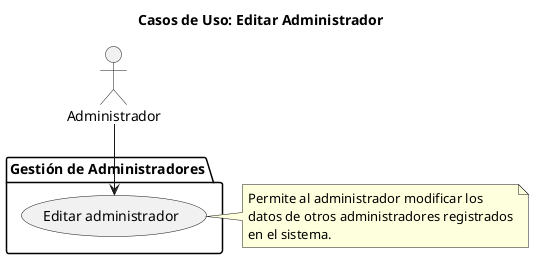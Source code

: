 @startuml
title Casos de Uso: Editar Administrador

actor Administrador

folder "Gestión de Administradores" as Admin {
    Administrador --> (Editar administrador)
}

note right of (Editar administrador)
    Permite al administrador modificar los
    datos de otros administradores registrados
    en el sistema.
end note
@enduml
